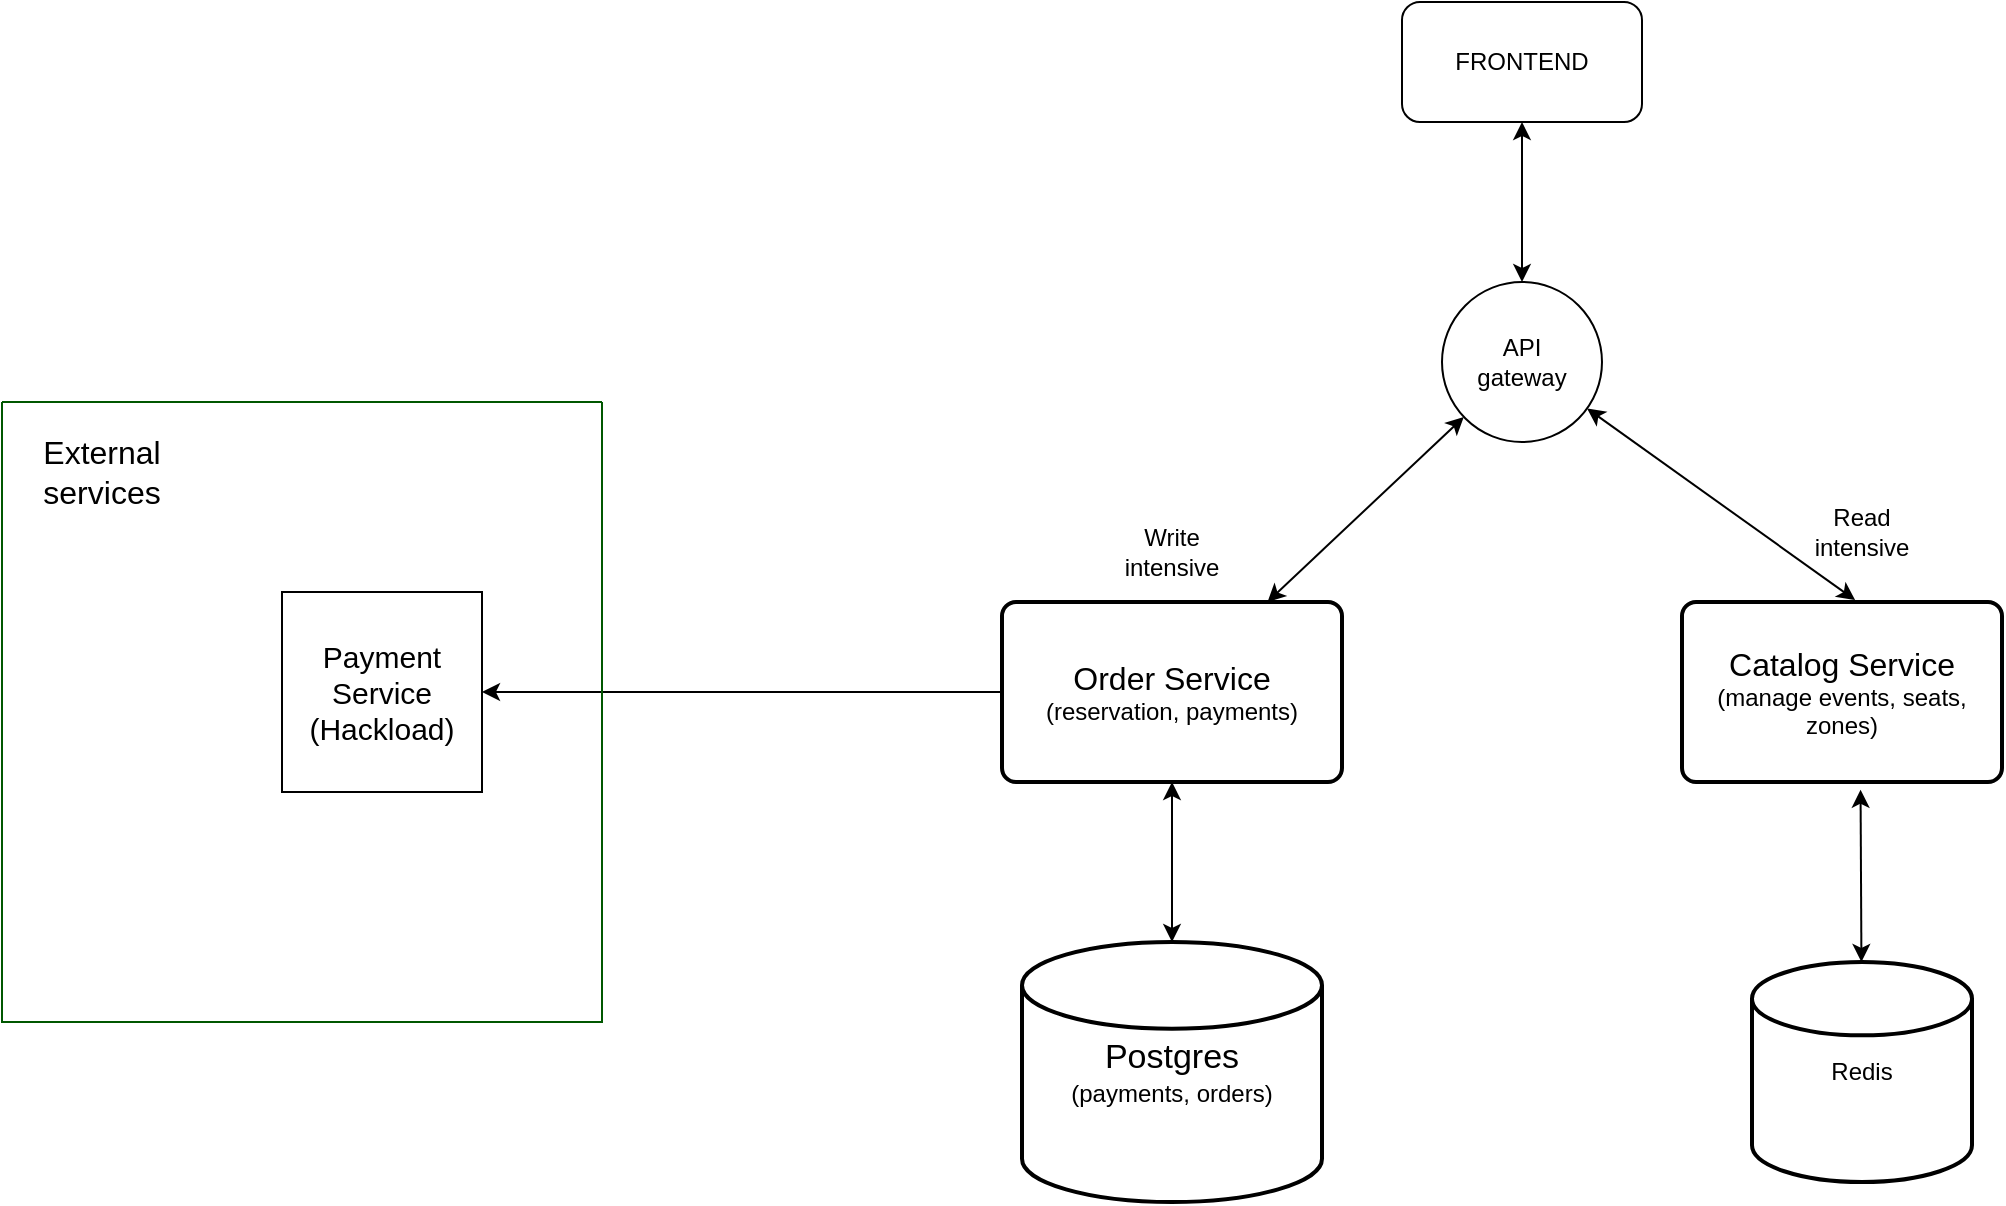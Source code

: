 <mxfile version="28.0.9">
  <diagram name="Page-1" id="WH82sPr6WG5CvrV6LaHn">
    <mxGraphModel dx="2586" dy="1764" grid="1" gridSize="10" guides="1" tooltips="1" connect="1" arrows="1" fold="1" page="1" pageScale="1" pageWidth="850" pageHeight="1100" math="0" shadow="0">
      <root>
        <mxCell id="0" />
        <mxCell id="1" parent="0" />
        <mxCell id="GAI0VHIeiTXWtmZf6iD3-10" style="rounded=0;orthogonalLoop=1;jettySize=auto;html=1;entryX=0.5;entryY=1;entryDx=0;entryDy=0;startArrow=classic;startFill=1;" edge="1" parent="1" source="P9DBmMX6wSuy7aMpLpV5-1" target="P9DBmMX6wSuy7aMpLpV5-3">
          <mxGeometry relative="1" as="geometry" />
        </mxCell>
        <mxCell id="P9DBmMX6wSuy7aMpLpV5-1" value="&lt;font style=&quot;font-size: 17px;&quot;&gt;Postgres&lt;/font&gt;&lt;div&gt;(payments, orders)&lt;/div&gt;" style="strokeWidth=2;html=1;shape=mxgraph.flowchart.database;whiteSpace=wrap;" parent="1" vertex="1">
          <mxGeometry x="150" y="360" width="150" height="130" as="geometry" />
        </mxCell>
        <mxCell id="GAI0VHIeiTXWtmZf6iD3-3" style="edgeStyle=orthogonalEdgeStyle;rounded=0;orthogonalLoop=1;jettySize=auto;html=1;entryX=1;entryY=0.5;entryDx=0;entryDy=0;" edge="1" parent="1" source="P9DBmMX6wSuy7aMpLpV5-3" target="GAI0VHIeiTXWtmZf6iD3-2">
          <mxGeometry relative="1" as="geometry" />
        </mxCell>
        <mxCell id="P9DBmMX6wSuy7aMpLpV5-3" value="&lt;font style=&quot;font-size: 16px;&quot;&gt;Order Service&lt;/font&gt;&lt;div&gt;&lt;font&gt;(reservation, payments)&lt;/font&gt;&lt;/div&gt;" style="rounded=1;whiteSpace=wrap;html=1;absoluteArcSize=1;arcSize=14;strokeWidth=2;" parent="1" vertex="1">
          <mxGeometry x="140" y="190" width="170" height="90" as="geometry" />
        </mxCell>
        <mxCell id="P9DBmMX6wSuy7aMpLpV5-4" value="&lt;font style=&quot;font-size: 16px;&quot;&gt;Catalog Service&lt;/font&gt;&lt;div&gt;&lt;font&gt;(manage events, seats, zones)&lt;/font&gt;&lt;/div&gt;" style="rounded=1;whiteSpace=wrap;html=1;absoluteArcSize=1;arcSize=14;strokeWidth=2;" parent="1" vertex="1">
          <mxGeometry x="480" y="190" width="160" height="90" as="geometry" />
        </mxCell>
        <mxCell id="P9DBmMX6wSuy7aMpLpV5-5" value="Write intensive" style="text;html=1;align=center;verticalAlign=middle;whiteSpace=wrap;rounded=0;" parent="1" vertex="1">
          <mxGeometry x="195" y="150" width="60" height="30" as="geometry" />
        </mxCell>
        <mxCell id="P9DBmMX6wSuy7aMpLpV5-6" value="Read intensive" style="text;html=1;align=center;verticalAlign=middle;whiteSpace=wrap;rounded=0;" parent="1" vertex="1">
          <mxGeometry x="540" y="140" width="60" height="30" as="geometry" />
        </mxCell>
        <mxCell id="GAI0VHIeiTXWtmZf6iD3-8" style="rounded=0;orthogonalLoop=1;jettySize=auto;html=1;startArrow=classic;startFill=1;" edge="1" parent="1" source="P9DBmMX6wSuy7aMpLpV5-7" target="P9DBmMX6wSuy7aMpLpV5-3">
          <mxGeometry relative="1" as="geometry" />
        </mxCell>
        <mxCell id="P9DBmMX6wSuy7aMpLpV5-7" value="API&lt;div&gt;gateway&lt;/div&gt;" style="ellipse;whiteSpace=wrap;html=1;aspect=fixed;" parent="1" vertex="1">
          <mxGeometry x="360" y="30" width="80" height="80" as="geometry" />
        </mxCell>
        <mxCell id="GAI0VHIeiTXWtmZf6iD3-1" value="Redis" style="strokeWidth=2;html=1;shape=mxgraph.flowchart.database;whiteSpace=wrap;" vertex="1" parent="1">
          <mxGeometry x="515" y="370" width="110" height="110" as="geometry" />
        </mxCell>
        <mxCell id="GAI0VHIeiTXWtmZf6iD3-7" style="edgeStyle=orthogonalEdgeStyle;rounded=0;orthogonalLoop=1;jettySize=auto;html=1;entryX=0.5;entryY=0;entryDx=0;entryDy=0;startArrow=classic;startFill=1;" edge="1" parent="1" source="GAI0VHIeiTXWtmZf6iD3-5" target="P9DBmMX6wSuy7aMpLpV5-7">
          <mxGeometry relative="1" as="geometry" />
        </mxCell>
        <mxCell id="GAI0VHIeiTXWtmZf6iD3-5" value="FRONTEND" style="rounded=1;whiteSpace=wrap;html=1;" vertex="1" parent="1">
          <mxGeometry x="340" y="-110" width="120" height="60" as="geometry" />
        </mxCell>
        <mxCell id="GAI0VHIeiTXWtmZf6iD3-9" style="rounded=0;orthogonalLoop=1;jettySize=auto;html=1;entryX=0.541;entryY=-0.011;entryDx=0;entryDy=0;entryPerimeter=0;startArrow=classic;startFill=1;" edge="1" parent="1" source="P9DBmMX6wSuy7aMpLpV5-7" target="P9DBmMX6wSuy7aMpLpV5-4">
          <mxGeometry relative="1" as="geometry" />
        </mxCell>
        <mxCell id="GAI0VHIeiTXWtmZf6iD3-11" style="rounded=0;orthogonalLoop=1;jettySize=auto;html=1;entryX=0.558;entryY=1.043;entryDx=0;entryDy=0;entryPerimeter=0;startArrow=classic;startFill=1;" edge="1" parent="1" source="GAI0VHIeiTXWtmZf6iD3-1" target="P9DBmMX6wSuy7aMpLpV5-4">
          <mxGeometry relative="1" as="geometry" />
        </mxCell>
        <mxCell id="GAI0VHIeiTXWtmZf6iD3-13" value="" style="swimlane;startSize=0;fillColor=default;fontColor=#ffffff;strokeColor=#005700;fillStyle=auto;gradientColor=default;" vertex="1" parent="1">
          <mxGeometry x="-360" y="90" width="300" height="310" as="geometry" />
        </mxCell>
        <mxCell id="GAI0VHIeiTXWtmZf6iD3-2" value="&lt;font style=&quot;font-size: 15px;&quot;&gt;Payment Service&lt;br&gt;(Hackload)&lt;/font&gt;" style="whiteSpace=wrap;html=1;aspect=fixed;" vertex="1" parent="GAI0VHIeiTXWtmZf6iD3-13">
          <mxGeometry x="140" y="95" width="100" height="100" as="geometry" />
        </mxCell>
        <mxCell id="GAI0VHIeiTXWtmZf6iD3-15" value="&lt;font style=&quot;font-size: 16px;&quot;&gt;External services&lt;/font&gt;" style="text;html=1;align=center;verticalAlign=middle;whiteSpace=wrap;rounded=0;" vertex="1" parent="GAI0VHIeiTXWtmZf6iD3-13">
          <mxGeometry x="20" y="20" width="60" height="30" as="geometry" />
        </mxCell>
      </root>
    </mxGraphModel>
  </diagram>
</mxfile>
